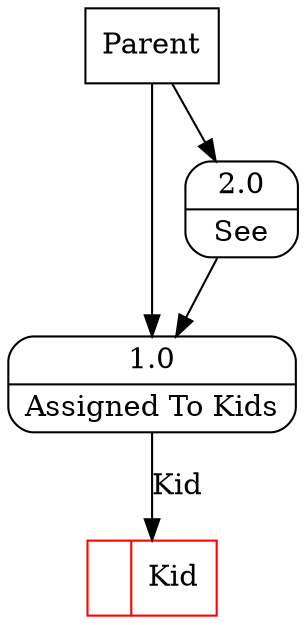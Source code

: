 digraph dfd2{ 
node[shape=record]
200 [label="<f0>  |<f1> Kid " color=red];
201 [label="Parent" shape=box];
202 [label="{<f0> 1.0|<f1> Assigned To Kids }" shape=Mrecord];
203 [label="{<f0> 2.0|<f1> See }" shape=Mrecord];
201 -> 202
201 -> 203
202 -> 200 [label="Kid"]
203 -> 202
}